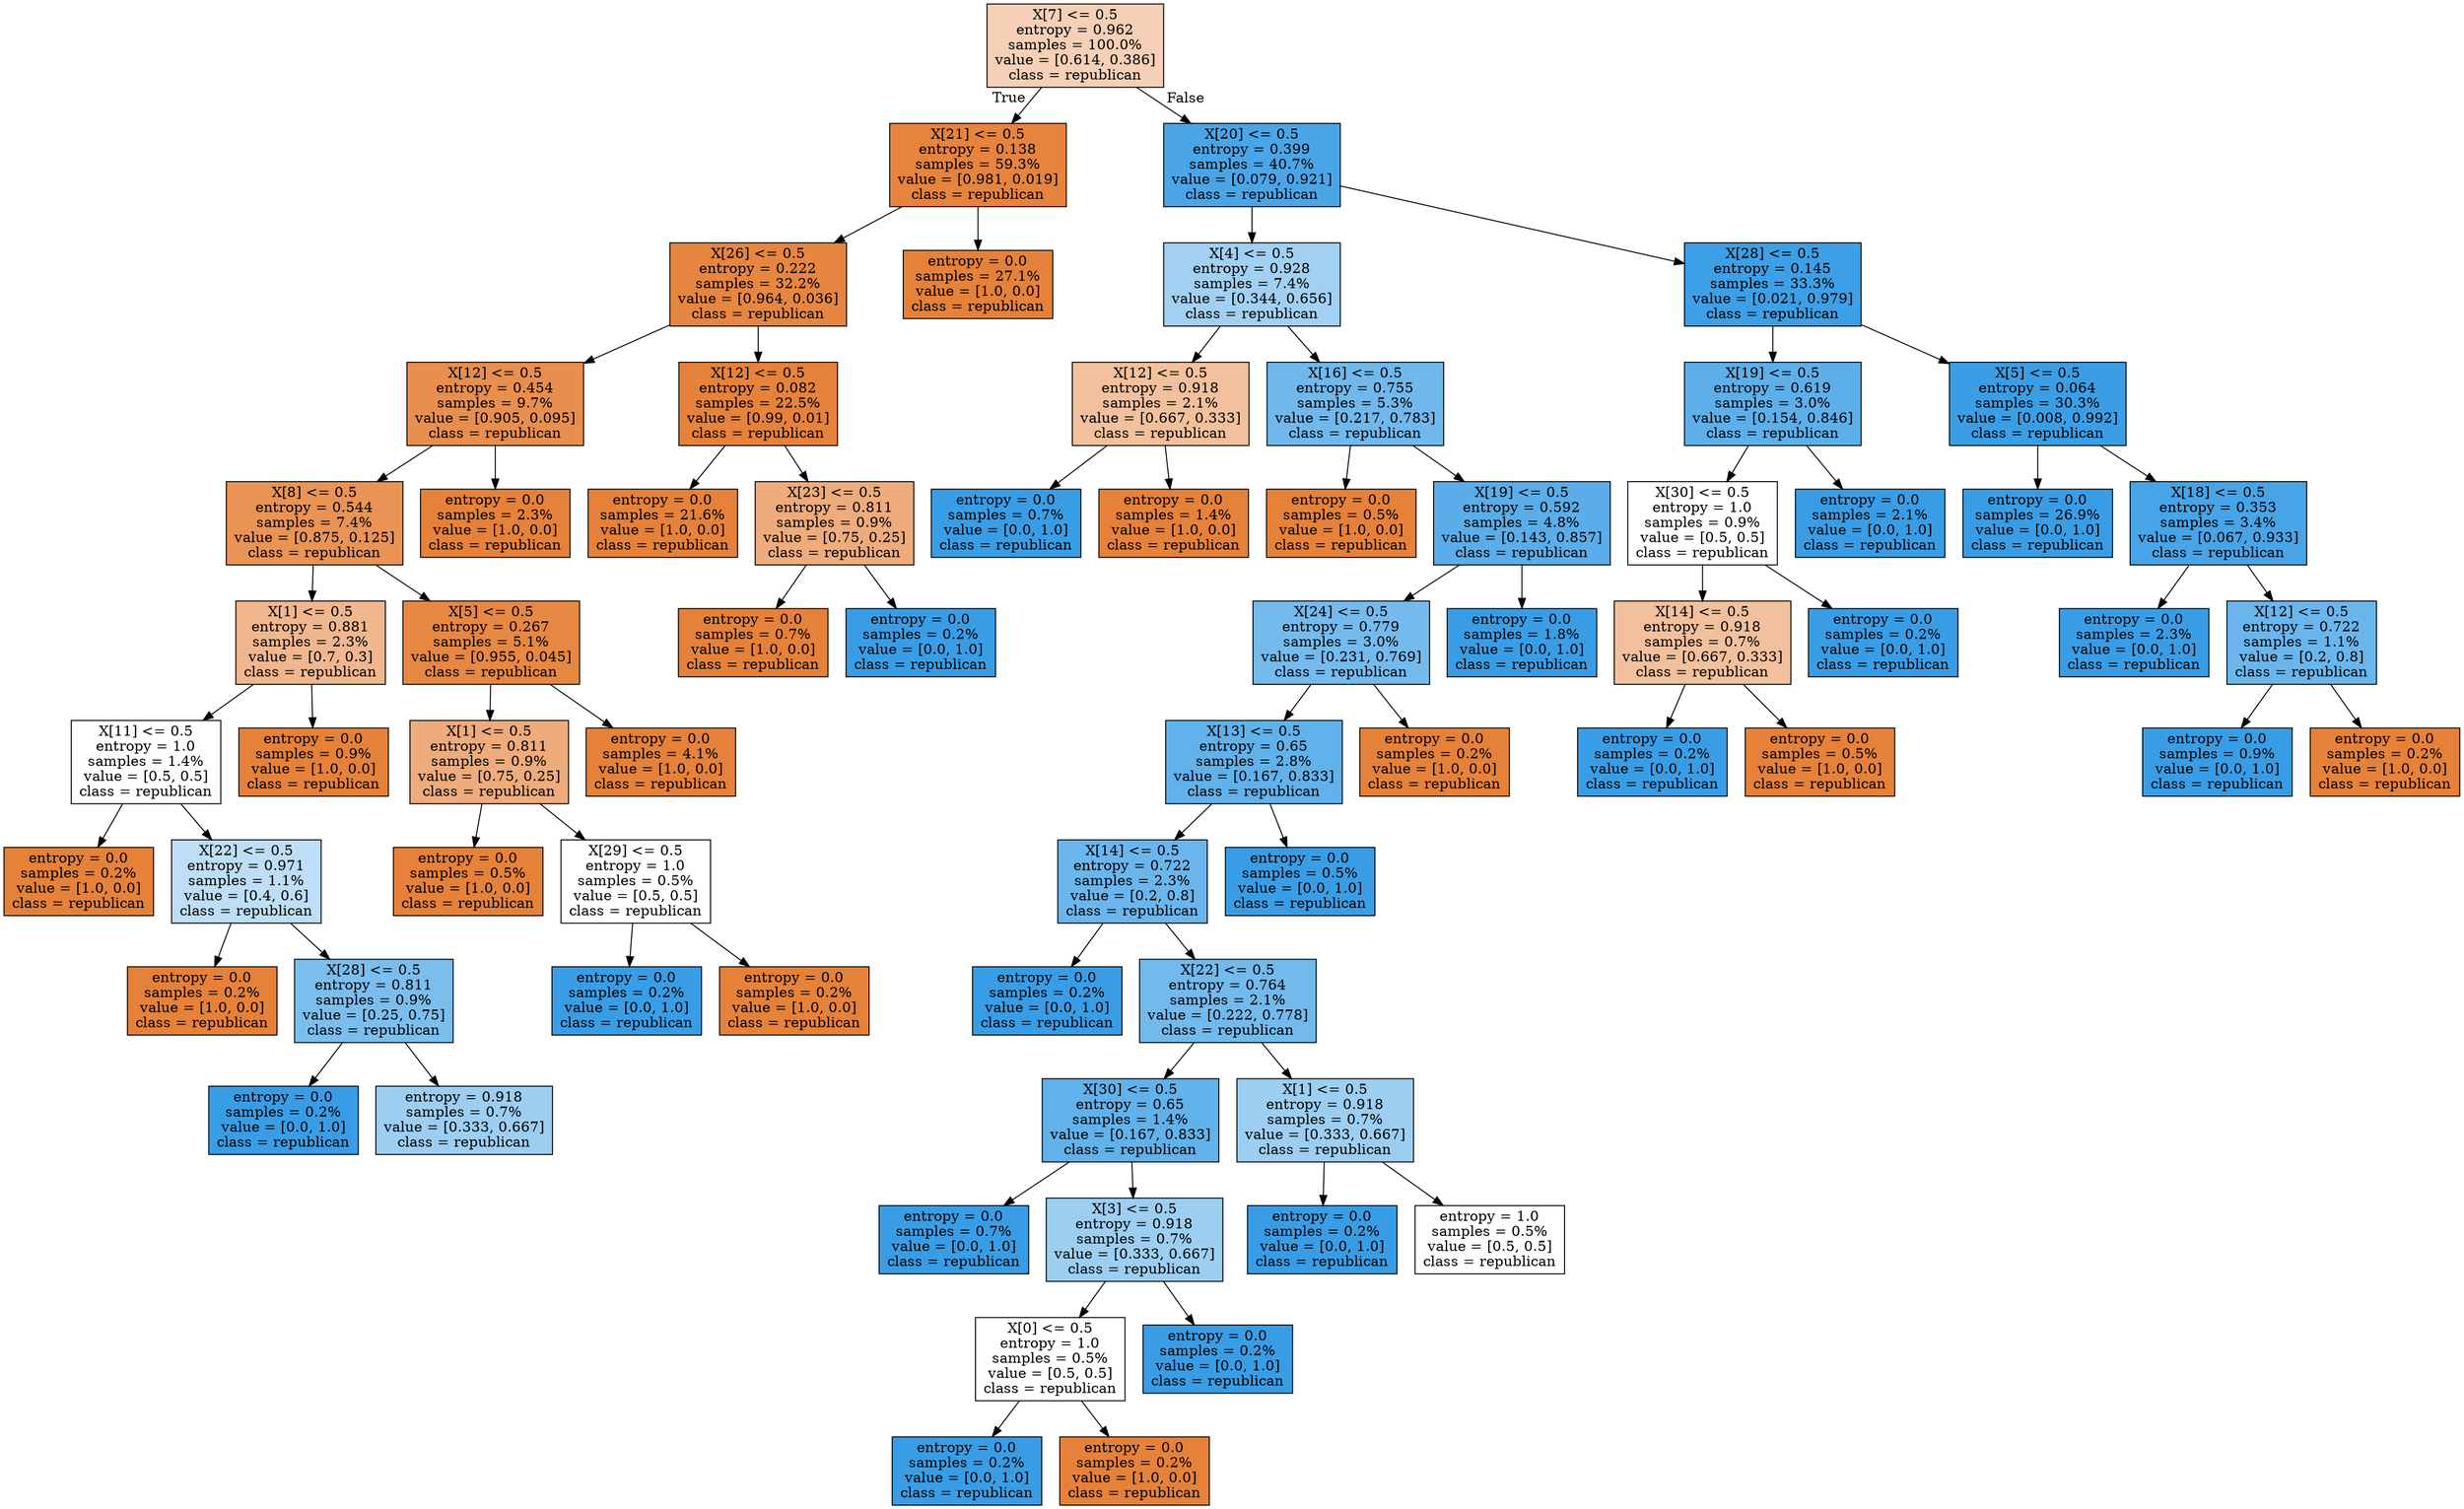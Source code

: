 digraph Tree {
node [shape=box, style="filled", color="black"] ;
0 [label="X[7] <= 0.5\nentropy = 0.962\nsamples = 100.0%\nvalue = [0.614, 0.386]\nclass = republican", fillcolor="#f5d0b6"] ;
1 [label="X[21] <= 0.5\nentropy = 0.138\nsamples = 59.3%\nvalue = [0.981, 0.019]\nclass = republican", fillcolor="#e6833d"] ;
0 -> 1 [labeldistance=2.5, labelangle=45, headlabel="True"] ;
2 [label="X[26] <= 0.5\nentropy = 0.222\nsamples = 32.2%\nvalue = [0.964, 0.036]\nclass = republican", fillcolor="#e68640"] ;
1 -> 2 ;
3 [label="X[12] <= 0.5\nentropy = 0.454\nsamples = 9.7%\nvalue = [0.905, 0.095]\nclass = republican", fillcolor="#e88e4e"] ;
2 -> 3 ;
4 [label="X[8] <= 0.5\nentropy = 0.544\nsamples = 7.4%\nvalue = [0.875, 0.125]\nclass = republican", fillcolor="#e99355"] ;
3 -> 4 ;
5 [label="X[1] <= 0.5\nentropy = 0.881\nsamples = 2.3%\nvalue = [0.7, 0.3]\nclass = republican", fillcolor="#f0b78e"] ;
4 -> 5 ;
6 [label="X[11] <= 0.5\nentropy = 1.0\nsamples = 1.4%\nvalue = [0.5, 0.5]\nclass = republican", fillcolor="#ffffff"] ;
5 -> 6 ;
7 [label="entropy = 0.0\nsamples = 0.2%\nvalue = [1.0, 0.0]\nclass = republican", fillcolor="#e58139"] ;
6 -> 7 ;
8 [label="X[22] <= 0.5\nentropy = 0.971\nsamples = 1.1%\nvalue = [0.4, 0.6]\nclass = republican", fillcolor="#bddef6"] ;
6 -> 8 ;
9 [label="entropy = 0.0\nsamples = 0.2%\nvalue = [1.0, 0.0]\nclass = republican", fillcolor="#e58139"] ;
8 -> 9 ;
10 [label="X[28] <= 0.5\nentropy = 0.811\nsamples = 0.9%\nvalue = [0.25, 0.75]\nclass = republican", fillcolor="#7bbeee"] ;
8 -> 10 ;
11 [label="entropy = 0.0\nsamples = 0.2%\nvalue = [0.0, 1.0]\nclass = republican", fillcolor="#399de5"] ;
10 -> 11 ;
12 [label="entropy = 0.918\nsamples = 0.7%\nvalue = [0.333, 0.667]\nclass = republican", fillcolor="#9ccef2"] ;
10 -> 12 ;
13 [label="entropy = 0.0\nsamples = 0.9%\nvalue = [1.0, 0.0]\nclass = republican", fillcolor="#e58139"] ;
5 -> 13 ;
14 [label="X[5] <= 0.5\nentropy = 0.267\nsamples = 5.1%\nvalue = [0.955, 0.045]\nclass = republican", fillcolor="#e68742"] ;
4 -> 14 ;
15 [label="X[1] <= 0.5\nentropy = 0.811\nsamples = 0.9%\nvalue = [0.75, 0.25]\nclass = republican", fillcolor="#eeab7b"] ;
14 -> 15 ;
16 [label="entropy = 0.0\nsamples = 0.5%\nvalue = [1.0, 0.0]\nclass = republican", fillcolor="#e58139"] ;
15 -> 16 ;
17 [label="X[29] <= 0.5\nentropy = 1.0\nsamples = 0.5%\nvalue = [0.5, 0.5]\nclass = republican", fillcolor="#ffffff"] ;
15 -> 17 ;
18 [label="entropy = 0.0\nsamples = 0.2%\nvalue = [0.0, 1.0]\nclass = republican", fillcolor="#399de5"] ;
17 -> 18 ;
19 [label="entropy = 0.0\nsamples = 0.2%\nvalue = [1.0, 0.0]\nclass = republican", fillcolor="#e58139"] ;
17 -> 19 ;
20 [label="entropy = 0.0\nsamples = 4.1%\nvalue = [1.0, 0.0]\nclass = republican", fillcolor="#e58139"] ;
14 -> 20 ;
21 [label="entropy = 0.0\nsamples = 2.3%\nvalue = [1.0, 0.0]\nclass = republican", fillcolor="#e58139"] ;
3 -> 21 ;
22 [label="X[12] <= 0.5\nentropy = 0.082\nsamples = 22.5%\nvalue = [0.99, 0.01]\nclass = republican", fillcolor="#e5823b"] ;
2 -> 22 ;
23 [label="entropy = 0.0\nsamples = 21.6%\nvalue = [1.0, 0.0]\nclass = republican", fillcolor="#e58139"] ;
22 -> 23 ;
24 [label="X[23] <= 0.5\nentropy = 0.811\nsamples = 0.9%\nvalue = [0.75, 0.25]\nclass = republican", fillcolor="#eeab7b"] ;
22 -> 24 ;
25 [label="entropy = 0.0\nsamples = 0.7%\nvalue = [1.0, 0.0]\nclass = republican", fillcolor="#e58139"] ;
24 -> 25 ;
26 [label="entropy = 0.0\nsamples = 0.2%\nvalue = [0.0, 1.0]\nclass = republican", fillcolor="#399de5"] ;
24 -> 26 ;
27 [label="entropy = 0.0\nsamples = 27.1%\nvalue = [1.0, 0.0]\nclass = republican", fillcolor="#e58139"] ;
1 -> 27 ;
28 [label="X[20] <= 0.5\nentropy = 0.399\nsamples = 40.7%\nvalue = [0.079, 0.921]\nclass = republican", fillcolor="#4aa5e7"] ;
0 -> 28 [labeldistance=2.5, labelangle=-45, headlabel="False"] ;
29 [label="X[4] <= 0.5\nentropy = 0.928\nsamples = 7.4%\nvalue = [0.344, 0.656]\nclass = republican", fillcolor="#a1d0f3"] ;
28 -> 29 ;
30 [label="X[12] <= 0.5\nentropy = 0.918\nsamples = 2.1%\nvalue = [0.667, 0.333]\nclass = republican", fillcolor="#f2c09c"] ;
29 -> 30 ;
31 [label="entropy = 0.0\nsamples = 0.7%\nvalue = [0.0, 1.0]\nclass = republican", fillcolor="#399de5"] ;
30 -> 31 ;
32 [label="entropy = 0.0\nsamples = 1.4%\nvalue = [1.0, 0.0]\nclass = republican", fillcolor="#e58139"] ;
30 -> 32 ;
33 [label="X[16] <= 0.5\nentropy = 0.755\nsamples = 5.3%\nvalue = [0.217, 0.783]\nclass = republican", fillcolor="#70b8ec"] ;
29 -> 33 ;
34 [label="entropy = 0.0\nsamples = 0.5%\nvalue = [1.0, 0.0]\nclass = republican", fillcolor="#e58139"] ;
33 -> 34 ;
35 [label="X[19] <= 0.5\nentropy = 0.592\nsamples = 4.8%\nvalue = [0.143, 0.857]\nclass = republican", fillcolor="#5aade9"] ;
33 -> 35 ;
36 [label="X[24] <= 0.5\nentropy = 0.779\nsamples = 3.0%\nvalue = [0.231, 0.769]\nclass = republican", fillcolor="#74baed"] ;
35 -> 36 ;
37 [label="X[13] <= 0.5\nentropy = 0.65\nsamples = 2.8%\nvalue = [0.167, 0.833]\nclass = republican", fillcolor="#61b1ea"] ;
36 -> 37 ;
38 [label="X[14] <= 0.5\nentropy = 0.722\nsamples = 2.3%\nvalue = [0.2, 0.8]\nclass = republican", fillcolor="#6ab6ec"] ;
37 -> 38 ;
39 [label="entropy = 0.0\nsamples = 0.2%\nvalue = [0.0, 1.0]\nclass = republican", fillcolor="#399de5"] ;
38 -> 39 ;
40 [label="X[22] <= 0.5\nentropy = 0.764\nsamples = 2.1%\nvalue = [0.222, 0.778]\nclass = republican", fillcolor="#72b9ec"] ;
38 -> 40 ;
41 [label="X[30] <= 0.5\nentropy = 0.65\nsamples = 1.4%\nvalue = [0.167, 0.833]\nclass = republican", fillcolor="#61b1ea"] ;
40 -> 41 ;
42 [label="entropy = 0.0\nsamples = 0.7%\nvalue = [0.0, 1.0]\nclass = republican", fillcolor="#399de5"] ;
41 -> 42 ;
43 [label="X[3] <= 0.5\nentropy = 0.918\nsamples = 0.7%\nvalue = [0.333, 0.667]\nclass = republican", fillcolor="#9ccef2"] ;
41 -> 43 ;
44 [label="X[0] <= 0.5\nentropy = 1.0\nsamples = 0.5%\nvalue = [0.5, 0.5]\nclass = republican", fillcolor="#ffffff"] ;
43 -> 44 ;
45 [label="entropy = 0.0\nsamples = 0.2%\nvalue = [0.0, 1.0]\nclass = republican", fillcolor="#399de5"] ;
44 -> 45 ;
46 [label="entropy = 0.0\nsamples = 0.2%\nvalue = [1.0, 0.0]\nclass = republican", fillcolor="#e58139"] ;
44 -> 46 ;
47 [label="entropy = 0.0\nsamples = 0.2%\nvalue = [0.0, 1.0]\nclass = republican", fillcolor="#399de5"] ;
43 -> 47 ;
48 [label="X[1] <= 0.5\nentropy = 0.918\nsamples = 0.7%\nvalue = [0.333, 0.667]\nclass = republican", fillcolor="#9ccef2"] ;
40 -> 48 ;
49 [label="entropy = 0.0\nsamples = 0.2%\nvalue = [0.0, 1.0]\nclass = republican", fillcolor="#399de5"] ;
48 -> 49 ;
50 [label="entropy = 1.0\nsamples = 0.5%\nvalue = [0.5, 0.5]\nclass = republican", fillcolor="#ffffff"] ;
48 -> 50 ;
51 [label="entropy = 0.0\nsamples = 0.5%\nvalue = [0.0, 1.0]\nclass = republican", fillcolor="#399de5"] ;
37 -> 51 ;
52 [label="entropy = 0.0\nsamples = 0.2%\nvalue = [1.0, 0.0]\nclass = republican", fillcolor="#e58139"] ;
36 -> 52 ;
53 [label="entropy = 0.0\nsamples = 1.8%\nvalue = [0.0, 1.0]\nclass = republican", fillcolor="#399de5"] ;
35 -> 53 ;
54 [label="X[28] <= 0.5\nentropy = 0.145\nsamples = 33.3%\nvalue = [0.021, 0.979]\nclass = republican", fillcolor="#3d9fe6"] ;
28 -> 54 ;
55 [label="X[19] <= 0.5\nentropy = 0.619\nsamples = 3.0%\nvalue = [0.154, 0.846]\nclass = republican", fillcolor="#5dafea"] ;
54 -> 55 ;
56 [label="X[30] <= 0.5\nentropy = 1.0\nsamples = 0.9%\nvalue = [0.5, 0.5]\nclass = republican", fillcolor="#ffffff"] ;
55 -> 56 ;
57 [label="X[14] <= 0.5\nentropy = 0.918\nsamples = 0.7%\nvalue = [0.667, 0.333]\nclass = republican", fillcolor="#f2c09c"] ;
56 -> 57 ;
58 [label="entropy = 0.0\nsamples = 0.2%\nvalue = [0.0, 1.0]\nclass = republican", fillcolor="#399de5"] ;
57 -> 58 ;
59 [label="entropy = 0.0\nsamples = 0.5%\nvalue = [1.0, 0.0]\nclass = republican", fillcolor="#e58139"] ;
57 -> 59 ;
60 [label="entropy = 0.0\nsamples = 0.2%\nvalue = [0.0, 1.0]\nclass = republican", fillcolor="#399de5"] ;
56 -> 60 ;
61 [label="entropy = 0.0\nsamples = 2.1%\nvalue = [0.0, 1.0]\nclass = republican", fillcolor="#399de5"] ;
55 -> 61 ;
62 [label="X[5] <= 0.5\nentropy = 0.064\nsamples = 30.3%\nvalue = [0.008, 0.992]\nclass = republican", fillcolor="#3b9ee5"] ;
54 -> 62 ;
63 [label="entropy = 0.0\nsamples = 26.9%\nvalue = [0.0, 1.0]\nclass = republican", fillcolor="#399de5"] ;
62 -> 63 ;
64 [label="X[18] <= 0.5\nentropy = 0.353\nsamples = 3.4%\nvalue = [0.067, 0.933]\nclass = republican", fillcolor="#47a4e7"] ;
62 -> 64 ;
65 [label="entropy = 0.0\nsamples = 2.3%\nvalue = [0.0, 1.0]\nclass = republican", fillcolor="#399de5"] ;
64 -> 65 ;
66 [label="X[12] <= 0.5\nentropy = 0.722\nsamples = 1.1%\nvalue = [0.2, 0.8]\nclass = republican", fillcolor="#6ab6ec"] ;
64 -> 66 ;
67 [label="entropy = 0.0\nsamples = 0.9%\nvalue = [0.0, 1.0]\nclass = republican", fillcolor="#399de5"] ;
66 -> 67 ;
68 [label="entropy = 0.0\nsamples = 0.2%\nvalue = [1.0, 0.0]\nclass = republican", fillcolor="#e58139"] ;
66 -> 68 ;
}
